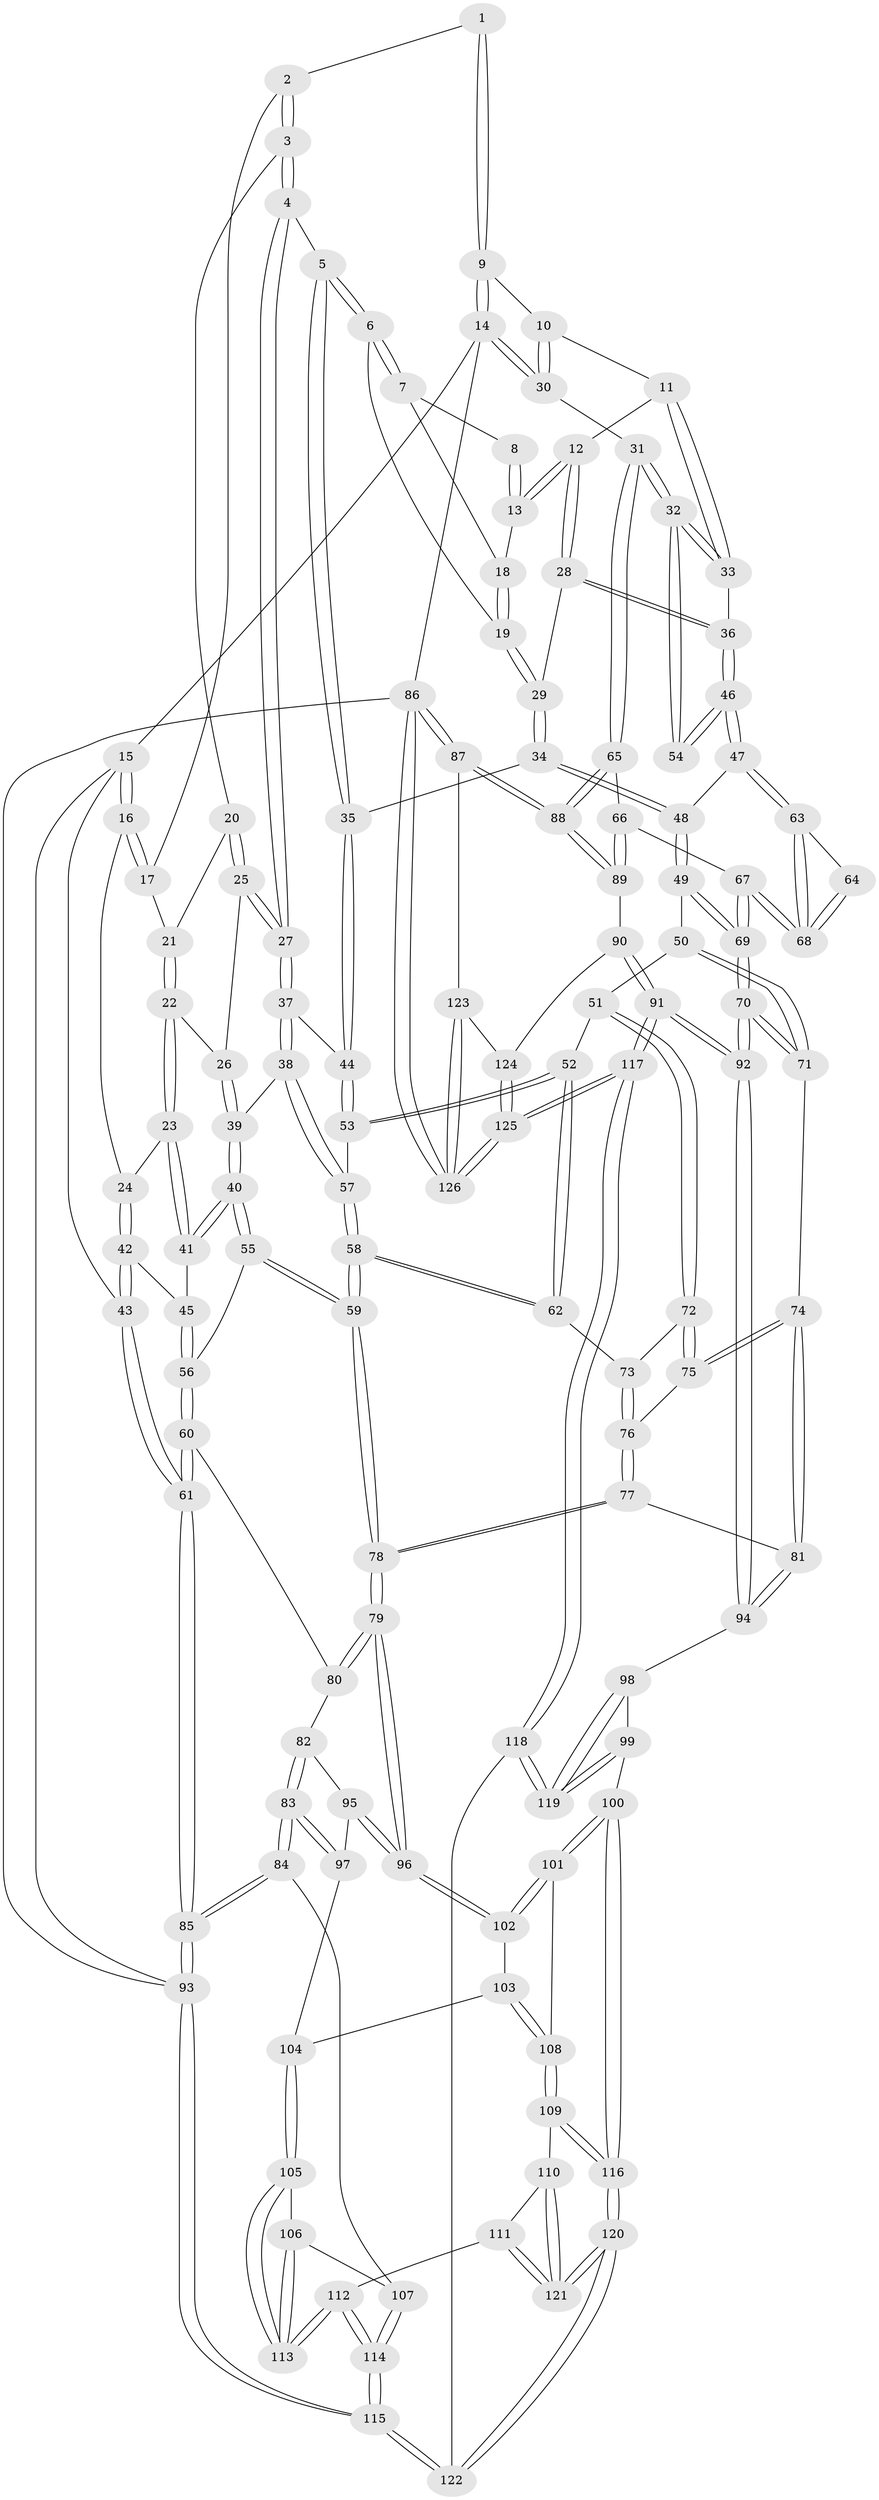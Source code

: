 // coarse degree distribution, {4: 0.475, 5: 0.15, 2: 0.1, 3: 0.25, 6: 0.025}
// Generated by graph-tools (version 1.1) at 2025/38/03/04/25 23:38:23]
// undirected, 126 vertices, 312 edges
graph export_dot {
  node [color=gray90,style=filled];
  1 [pos="+0.8140199578362473+0"];
  2 [pos="+0.4360872786965406+0"];
  3 [pos="+0.4623837406232958+0.005084093041914912"];
  4 [pos="+0.493838335619657+0.09606867426114149"];
  5 [pos="+0.5595914744495322+0.11942287794074595"];
  6 [pos="+0.6230108082200256+0.09467157157803371"];
  7 [pos="+0.7366276027921911+0"];
  8 [pos="+0.8084584621073515+0"];
  9 [pos="+1+0"];
  10 [pos="+0.8962829381324638+0.12424190533214988"];
  11 [pos="+0.8958168269313501+0.12438835076669046"];
  12 [pos="+0.882846606681225+0.12409360728039297"];
  13 [pos="+0.8788323113629736+0.11596314038138095"];
  14 [pos="+1+0"];
  15 [pos="+0+0"];
  16 [pos="+0+0"];
  17 [pos="+0+0"];
  18 [pos="+0.7619402679730538+0.062079892088589356"];
  19 [pos="+0.7479065764453062+0.14630781342116472"];
  20 [pos="+0.29901133560864174+0.07803881824582885"];
  21 [pos="+0.23214090460710143+0.07800557375467139"];
  22 [pos="+0.22890418963677342+0.14876669761777636"];
  23 [pos="+0.18245911947083185+0.1905984086577004"];
  24 [pos="+0.11218083755121791+0.14642811245945428"];
  25 [pos="+0.34304356414275927+0.1432543725032036"];
  26 [pos="+0.2784982759011718+0.17128136985661882"];
  27 [pos="+0.459110844175622+0.14185296315700033"];
  28 [pos="+0.8163973257495678+0.19918337587563692"];
  29 [pos="+0.7789882980853937+0.20146974680192162"];
  30 [pos="+1+0.059954808464041616"];
  31 [pos="+1+0.30856826044020025"];
  32 [pos="+1+0.30351332235786227"];
  33 [pos="+0.976325510686629+0.25530772940359153"];
  34 [pos="+0.7342489170698969+0.24256817367338307"];
  35 [pos="+0.60426167254811+0.198735954001514"];
  36 [pos="+0.8720556959554004+0.26552973618650055"];
  37 [pos="+0.4405889395480012+0.198976581006237"];
  38 [pos="+0.40855897017318554+0.26814199089423524"];
  39 [pos="+0.3292964543464054+0.2707391081356436"];
  40 [pos="+0.27801966496290176+0.3042337525852384"];
  41 [pos="+0.17719135650349585+0.22142766650061602"];
  42 [pos="+0+0.2812783506232682"];
  43 [pos="+0+0.32659976175257355"];
  44 [pos="+0.5822727689147505+0.3023113669145368"];
  45 [pos="+0.12361098478690655+0.2740631914074066"];
  46 [pos="+0.8653574734360576+0.3140651139040676"];
  47 [pos="+0.8442910936165718+0.3788338510561384"];
  48 [pos="+0.7179372765950172+0.3581772377450608"];
  49 [pos="+0.703851225956162+0.36946488741822603"];
  50 [pos="+0.6799344736227245+0.37387884110514674"];
  51 [pos="+0.644467929212638+0.3772228559310035"];
  52 [pos="+0.5895178555035303+0.34771632190748203"];
  53 [pos="+0.5813842360391382+0.3311839706578754"];
  54 [pos="+1+0.33986221604798095"];
  55 [pos="+0.23244491473084755+0.4228472720986704"];
  56 [pos="+0.21216447729370386+0.42822921748841253"];
  57 [pos="+0.41673375773155913+0.28554168189851936"];
  58 [pos="+0.4207977349778476+0.4341528946239902"];
  59 [pos="+0.38338704847485505+0.4833403641102074"];
  60 [pos="+0.14580247685055336+0.48073960933036874"];
  61 [pos="+0+0.5685186780277155"];
  62 [pos="+0.48984728751668094+0.42279784854656466"];
  63 [pos="+0.8517171049232871+0.38817334235019774"];
  64 [pos="+0.9709672784676251+0.3558225947880686"];
  65 [pos="+1+0.5661735783660761"];
  66 [pos="+0.9042541370517767+0.5181564253486368"];
  67 [pos="+0.8877320520037604+0.5142273967826188"];
  68 [pos="+0.8847111080605564+0.5016612306174084"];
  69 [pos="+0.774229211281376+0.5774630417786826"];
  70 [pos="+0.7559230129451652+0.6008378727996682"];
  71 [pos="+0.6735176302550848+0.5680965622441556"];
  72 [pos="+0.6180500991874338+0.44725333245702414"];
  73 [pos="+0.5600924034209522+0.47917450604560863"];
  74 [pos="+0.6724542173972886+0.5677931771711431"];
  75 [pos="+0.6508777772478633+0.5448105474297292"];
  76 [pos="+0.554409633624724+0.5197118646026458"];
  77 [pos="+0.43322680216764425+0.6329850427762503"];
  78 [pos="+0.4176724266882439+0.6351913301897707"];
  79 [pos="+0.41627613856171364+0.6372365424994981"];
  80 [pos="+0.21007578190909879+0.5571255073863873"];
  81 [pos="+0.504348341990601+0.642885046812415"];
  82 [pos="+0.22320145566483535+0.6443687180809993"];
  83 [pos="+0+0.6532411333706994"];
  84 [pos="+0+0.650693329722991"];
  85 [pos="+0+0.6013419200521409"];
  86 [pos="+1+1"];
  87 [pos="+1+0.9831834264299352"];
  88 [pos="+1+0.6926179114908079"];
  89 [pos="+0.8979857305179223+0.7875981439575692"];
  90 [pos="+0.8420964027440909+0.8071260793995925"];
  91 [pos="+0.8106780583124643+0.8089775469274936"];
  92 [pos="+0.757678302863189+0.7618587770391383"];
  93 [pos="+0+1"];
  94 [pos="+0.7063544540831788+0.7679519812466639"];
  95 [pos="+0.2680658337022756+0.6711948163989541"];
  96 [pos="+0.3976458149996277+0.6770383561003537"];
  97 [pos="+0.1717229121232659+0.7438888664953959"];
  98 [pos="+0.6908008172485928+0.7771209131898398"];
  99 [pos="+0.5244032988799794+0.8405695362618386"];
  100 [pos="+0.4289709956717556+0.8014650869518908"];
  101 [pos="+0.4159308279121787+0.7639199738054705"];
  102 [pos="+0.3974856029441574+0.684034984360358"];
  103 [pos="+0.24185091529525304+0.7863589990074079"];
  104 [pos="+0.19868217032841204+0.7843032555047432"];
  105 [pos="+0.19847773402175187+0.7849061085675155"];
  106 [pos="+0.13093927193485042+0.8170965934424348"];
  107 [pos="+0.03364772197020108+0.7714520692101304"];
  108 [pos="+0.26397663999588983+0.8352003028065552"];
  109 [pos="+0.2610681813561162+0.8775099959230835"];
  110 [pos="+0.2331174426299332+0.8844556760386246"];
  111 [pos="+0.19006253531398362+0.8915160690428731"];
  112 [pos="+0.18123774366364584+0.8906708287517887"];
  113 [pos="+0.18093421629405862+0.8800536918990377"];
  114 [pos="+0.1143603930635224+0.9419650301555275"];
  115 [pos="+0+1"];
  116 [pos="+0.36864910404865403+0.922349391035872"];
  117 [pos="+0.7187513234734733+1"];
  118 [pos="+0.5973646624179123+1"];
  119 [pos="+0.5765954118205431+1"];
  120 [pos="+0.36988636313158163+1"];
  121 [pos="+0.2818692424691883+1"];
  122 [pos="+0.3799946839505171+1"];
  123 [pos="+0.9656778011529027+0.947521695338892"];
  124 [pos="+0.9554524821760177+0.9451484611071568"];
  125 [pos="+0.7974171068963398+1"];
  126 [pos="+1+1"];
  1 -- 2;
  1 -- 9;
  1 -- 9;
  2 -- 3;
  2 -- 3;
  2 -- 17;
  3 -- 4;
  3 -- 4;
  3 -- 20;
  4 -- 5;
  4 -- 27;
  4 -- 27;
  5 -- 6;
  5 -- 6;
  5 -- 35;
  5 -- 35;
  6 -- 7;
  6 -- 7;
  6 -- 19;
  7 -- 8;
  7 -- 18;
  8 -- 13;
  8 -- 13;
  9 -- 10;
  9 -- 14;
  9 -- 14;
  10 -- 11;
  10 -- 30;
  10 -- 30;
  11 -- 12;
  11 -- 33;
  11 -- 33;
  12 -- 13;
  12 -- 13;
  12 -- 28;
  12 -- 28;
  13 -- 18;
  14 -- 15;
  14 -- 30;
  14 -- 30;
  14 -- 86;
  15 -- 16;
  15 -- 16;
  15 -- 43;
  15 -- 93;
  16 -- 17;
  16 -- 17;
  16 -- 24;
  17 -- 21;
  18 -- 19;
  18 -- 19;
  19 -- 29;
  19 -- 29;
  20 -- 21;
  20 -- 25;
  20 -- 25;
  21 -- 22;
  21 -- 22;
  22 -- 23;
  22 -- 23;
  22 -- 26;
  23 -- 24;
  23 -- 41;
  23 -- 41;
  24 -- 42;
  24 -- 42;
  25 -- 26;
  25 -- 27;
  25 -- 27;
  26 -- 39;
  26 -- 39;
  27 -- 37;
  27 -- 37;
  28 -- 29;
  28 -- 36;
  28 -- 36;
  29 -- 34;
  29 -- 34;
  30 -- 31;
  31 -- 32;
  31 -- 32;
  31 -- 65;
  31 -- 65;
  32 -- 33;
  32 -- 33;
  32 -- 54;
  32 -- 54;
  33 -- 36;
  34 -- 35;
  34 -- 48;
  34 -- 48;
  35 -- 44;
  35 -- 44;
  36 -- 46;
  36 -- 46;
  37 -- 38;
  37 -- 38;
  37 -- 44;
  38 -- 39;
  38 -- 57;
  38 -- 57;
  39 -- 40;
  39 -- 40;
  40 -- 41;
  40 -- 41;
  40 -- 55;
  40 -- 55;
  41 -- 45;
  42 -- 43;
  42 -- 43;
  42 -- 45;
  43 -- 61;
  43 -- 61;
  44 -- 53;
  44 -- 53;
  45 -- 56;
  45 -- 56;
  46 -- 47;
  46 -- 47;
  46 -- 54;
  46 -- 54;
  47 -- 48;
  47 -- 63;
  47 -- 63;
  48 -- 49;
  48 -- 49;
  49 -- 50;
  49 -- 69;
  49 -- 69;
  50 -- 51;
  50 -- 71;
  50 -- 71;
  51 -- 52;
  51 -- 72;
  51 -- 72;
  52 -- 53;
  52 -- 53;
  52 -- 62;
  52 -- 62;
  53 -- 57;
  55 -- 56;
  55 -- 59;
  55 -- 59;
  56 -- 60;
  56 -- 60;
  57 -- 58;
  57 -- 58;
  58 -- 59;
  58 -- 59;
  58 -- 62;
  58 -- 62;
  59 -- 78;
  59 -- 78;
  60 -- 61;
  60 -- 61;
  60 -- 80;
  61 -- 85;
  61 -- 85;
  62 -- 73;
  63 -- 64;
  63 -- 68;
  63 -- 68;
  64 -- 68;
  64 -- 68;
  65 -- 66;
  65 -- 88;
  65 -- 88;
  66 -- 67;
  66 -- 89;
  66 -- 89;
  67 -- 68;
  67 -- 68;
  67 -- 69;
  67 -- 69;
  69 -- 70;
  69 -- 70;
  70 -- 71;
  70 -- 71;
  70 -- 92;
  70 -- 92;
  71 -- 74;
  72 -- 73;
  72 -- 75;
  72 -- 75;
  73 -- 76;
  73 -- 76;
  74 -- 75;
  74 -- 75;
  74 -- 81;
  74 -- 81;
  75 -- 76;
  76 -- 77;
  76 -- 77;
  77 -- 78;
  77 -- 78;
  77 -- 81;
  78 -- 79;
  78 -- 79;
  79 -- 80;
  79 -- 80;
  79 -- 96;
  79 -- 96;
  80 -- 82;
  81 -- 94;
  81 -- 94;
  82 -- 83;
  82 -- 83;
  82 -- 95;
  83 -- 84;
  83 -- 84;
  83 -- 97;
  83 -- 97;
  84 -- 85;
  84 -- 85;
  84 -- 107;
  85 -- 93;
  85 -- 93;
  86 -- 87;
  86 -- 87;
  86 -- 126;
  86 -- 126;
  86 -- 93;
  87 -- 88;
  87 -- 88;
  87 -- 123;
  88 -- 89;
  88 -- 89;
  89 -- 90;
  90 -- 91;
  90 -- 91;
  90 -- 124;
  91 -- 92;
  91 -- 92;
  91 -- 117;
  91 -- 117;
  92 -- 94;
  92 -- 94;
  93 -- 115;
  93 -- 115;
  94 -- 98;
  95 -- 96;
  95 -- 96;
  95 -- 97;
  96 -- 102;
  96 -- 102;
  97 -- 104;
  98 -- 99;
  98 -- 119;
  98 -- 119;
  99 -- 100;
  99 -- 119;
  99 -- 119;
  100 -- 101;
  100 -- 101;
  100 -- 116;
  100 -- 116;
  101 -- 102;
  101 -- 102;
  101 -- 108;
  102 -- 103;
  103 -- 104;
  103 -- 108;
  103 -- 108;
  104 -- 105;
  104 -- 105;
  105 -- 106;
  105 -- 113;
  105 -- 113;
  106 -- 107;
  106 -- 113;
  106 -- 113;
  107 -- 114;
  107 -- 114;
  108 -- 109;
  108 -- 109;
  109 -- 110;
  109 -- 116;
  109 -- 116;
  110 -- 111;
  110 -- 121;
  110 -- 121;
  111 -- 112;
  111 -- 121;
  111 -- 121;
  112 -- 113;
  112 -- 113;
  112 -- 114;
  112 -- 114;
  114 -- 115;
  114 -- 115;
  115 -- 122;
  115 -- 122;
  116 -- 120;
  116 -- 120;
  117 -- 118;
  117 -- 118;
  117 -- 125;
  117 -- 125;
  118 -- 119;
  118 -- 119;
  118 -- 122;
  120 -- 121;
  120 -- 121;
  120 -- 122;
  120 -- 122;
  123 -- 124;
  123 -- 126;
  123 -- 126;
  124 -- 125;
  124 -- 125;
  125 -- 126;
  125 -- 126;
}
